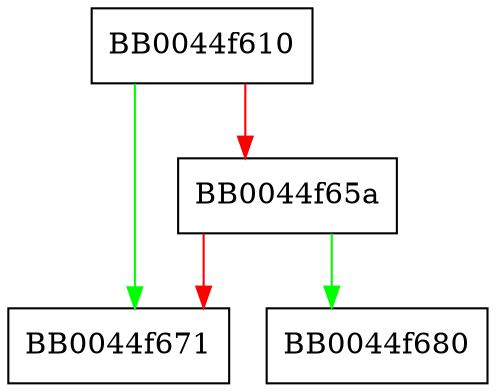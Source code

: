 digraph collect_kem {
  node [shape="box"];
  graph [splines=ortho];
  BB0044f610 -> BB0044f671 [color="green"];
  BB0044f610 -> BB0044f65a [color="red"];
  BB0044f65a -> BB0044f680 [color="green"];
  BB0044f65a -> BB0044f671 [color="red"];
}